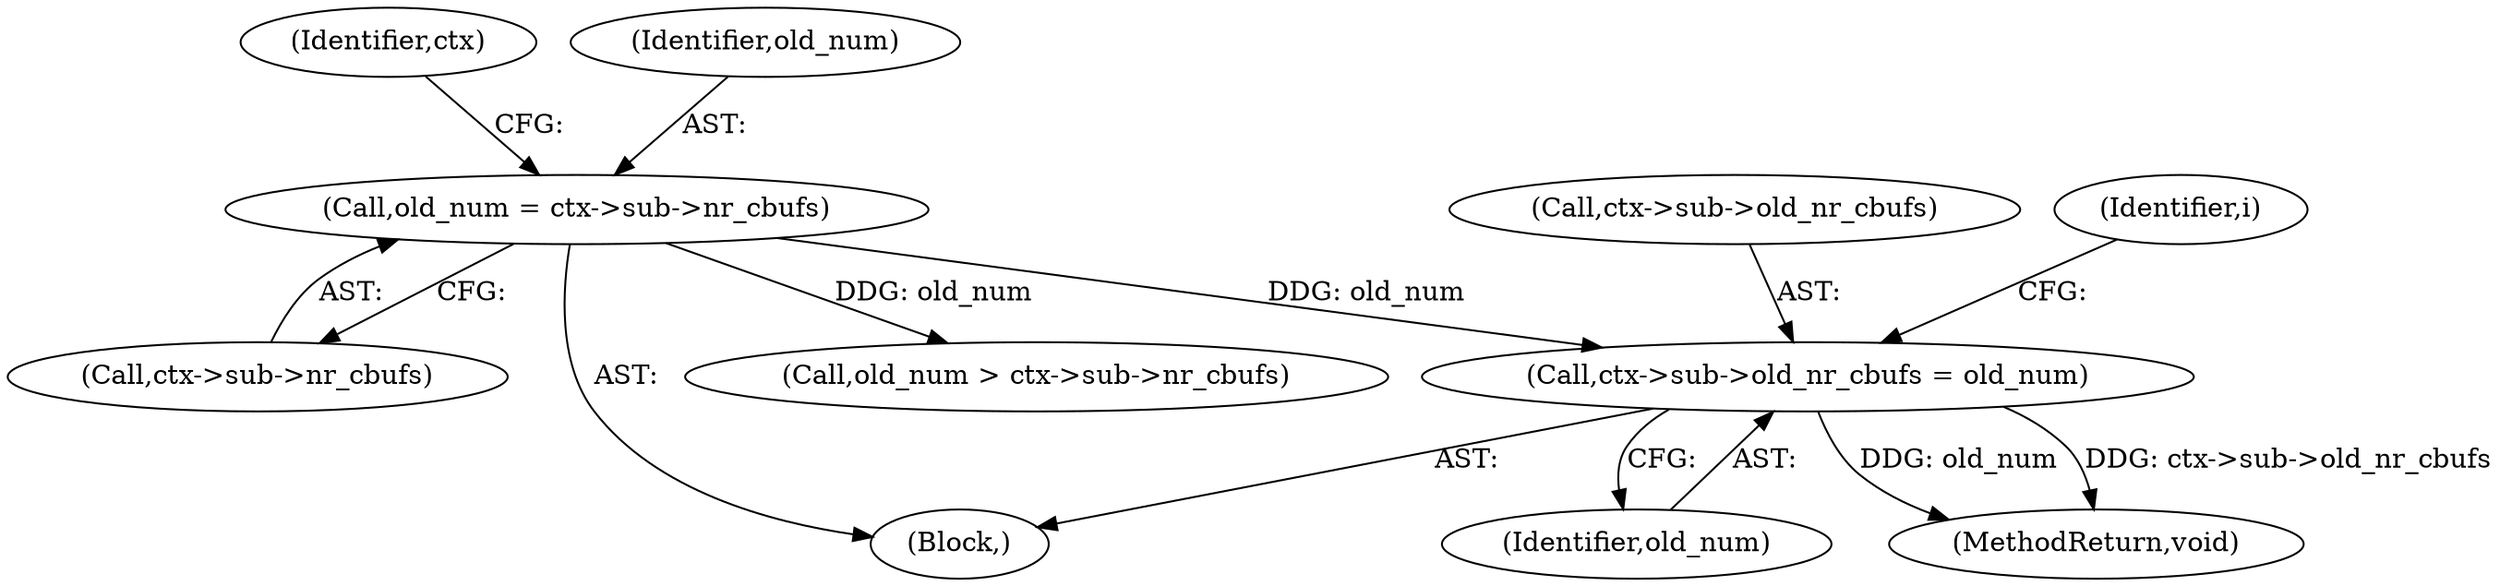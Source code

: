 digraph "0_virglrenderer_48f67f60967f963b698ec8df57ec6912a43d6282_0@pointer" {
"1000187" [label="(Call,ctx->sub->old_nr_cbufs = old_num)"];
"1000173" [label="(Call,old_num = ctx->sub->nr_cbufs)"];
"1000173" [label="(Call,old_num = ctx->sub->nr_cbufs)"];
"1000188" [label="(Call,ctx->sub->old_nr_cbufs)"];
"1000183" [label="(Identifier,ctx)"];
"1000530" [label="(MethodReturn,void)"];
"1000263" [label="(Call,old_num > ctx->sub->nr_cbufs)"];
"1000187" [label="(Call,ctx->sub->old_nr_cbufs = old_num)"];
"1000175" [label="(Call,ctx->sub->nr_cbufs)"];
"1000193" [label="(Identifier,old_num)"];
"1000106" [label="(Block,)"];
"1000174" [label="(Identifier,old_num)"];
"1000196" [label="(Identifier,i)"];
"1000187" -> "1000106"  [label="AST: "];
"1000187" -> "1000193"  [label="CFG: "];
"1000188" -> "1000187"  [label="AST: "];
"1000193" -> "1000187"  [label="AST: "];
"1000196" -> "1000187"  [label="CFG: "];
"1000187" -> "1000530"  [label="DDG: ctx->sub->old_nr_cbufs"];
"1000187" -> "1000530"  [label="DDG: old_num"];
"1000173" -> "1000187"  [label="DDG: old_num"];
"1000173" -> "1000106"  [label="AST: "];
"1000173" -> "1000175"  [label="CFG: "];
"1000174" -> "1000173"  [label="AST: "];
"1000175" -> "1000173"  [label="AST: "];
"1000183" -> "1000173"  [label="CFG: "];
"1000173" -> "1000263"  [label="DDG: old_num"];
}
